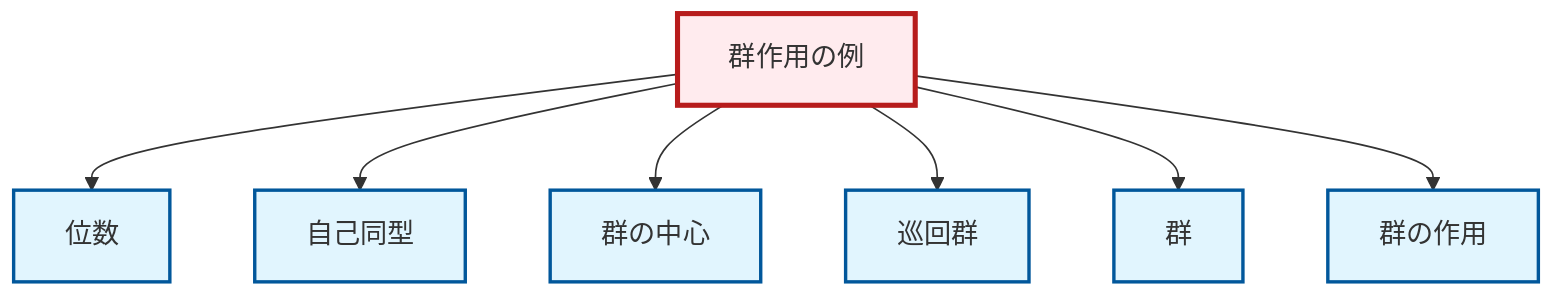 graph TD
    classDef definition fill:#e1f5fe,stroke:#01579b,stroke-width:2px
    classDef theorem fill:#f3e5f5,stroke:#4a148c,stroke-width:2px
    classDef axiom fill:#fff3e0,stroke:#e65100,stroke-width:2px
    classDef example fill:#e8f5e9,stroke:#1b5e20,stroke-width:2px
    classDef current fill:#ffebee,stroke:#b71c1c,stroke-width:3px
    def-center-of-group["群の中心"]:::definition
    def-group["群"]:::definition
    def-order["位数"]:::definition
    def-cyclic-group["巡回群"]:::definition
    ex-group-action-examples["群作用の例"]:::example
    def-group-action["群の作用"]:::definition
    def-automorphism["自己同型"]:::definition
    ex-group-action-examples --> def-order
    ex-group-action-examples --> def-automorphism
    ex-group-action-examples --> def-center-of-group
    ex-group-action-examples --> def-cyclic-group
    ex-group-action-examples --> def-group
    ex-group-action-examples --> def-group-action
    class ex-group-action-examples current